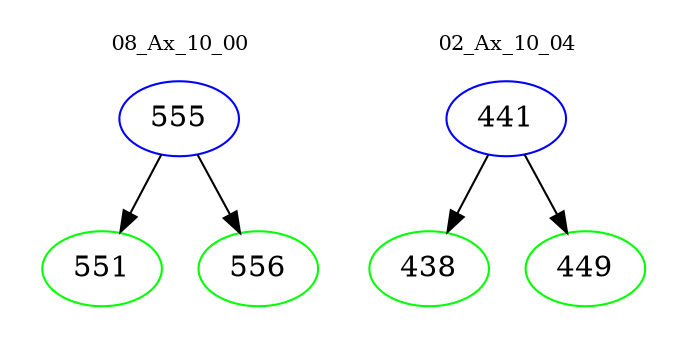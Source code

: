 digraph{
subgraph cluster_0 {
color = white
label = "08_Ax_10_00";
fontsize=10;
T0_555 [label="555", color="blue"]
T0_555 -> T0_551 [color="black"]
T0_551 [label="551", color="green"]
T0_555 -> T0_556 [color="black"]
T0_556 [label="556", color="green"]
}
subgraph cluster_1 {
color = white
label = "02_Ax_10_04";
fontsize=10;
T1_441 [label="441", color="blue"]
T1_441 -> T1_438 [color="black"]
T1_438 [label="438", color="green"]
T1_441 -> T1_449 [color="black"]
T1_449 [label="449", color="green"]
}
}
